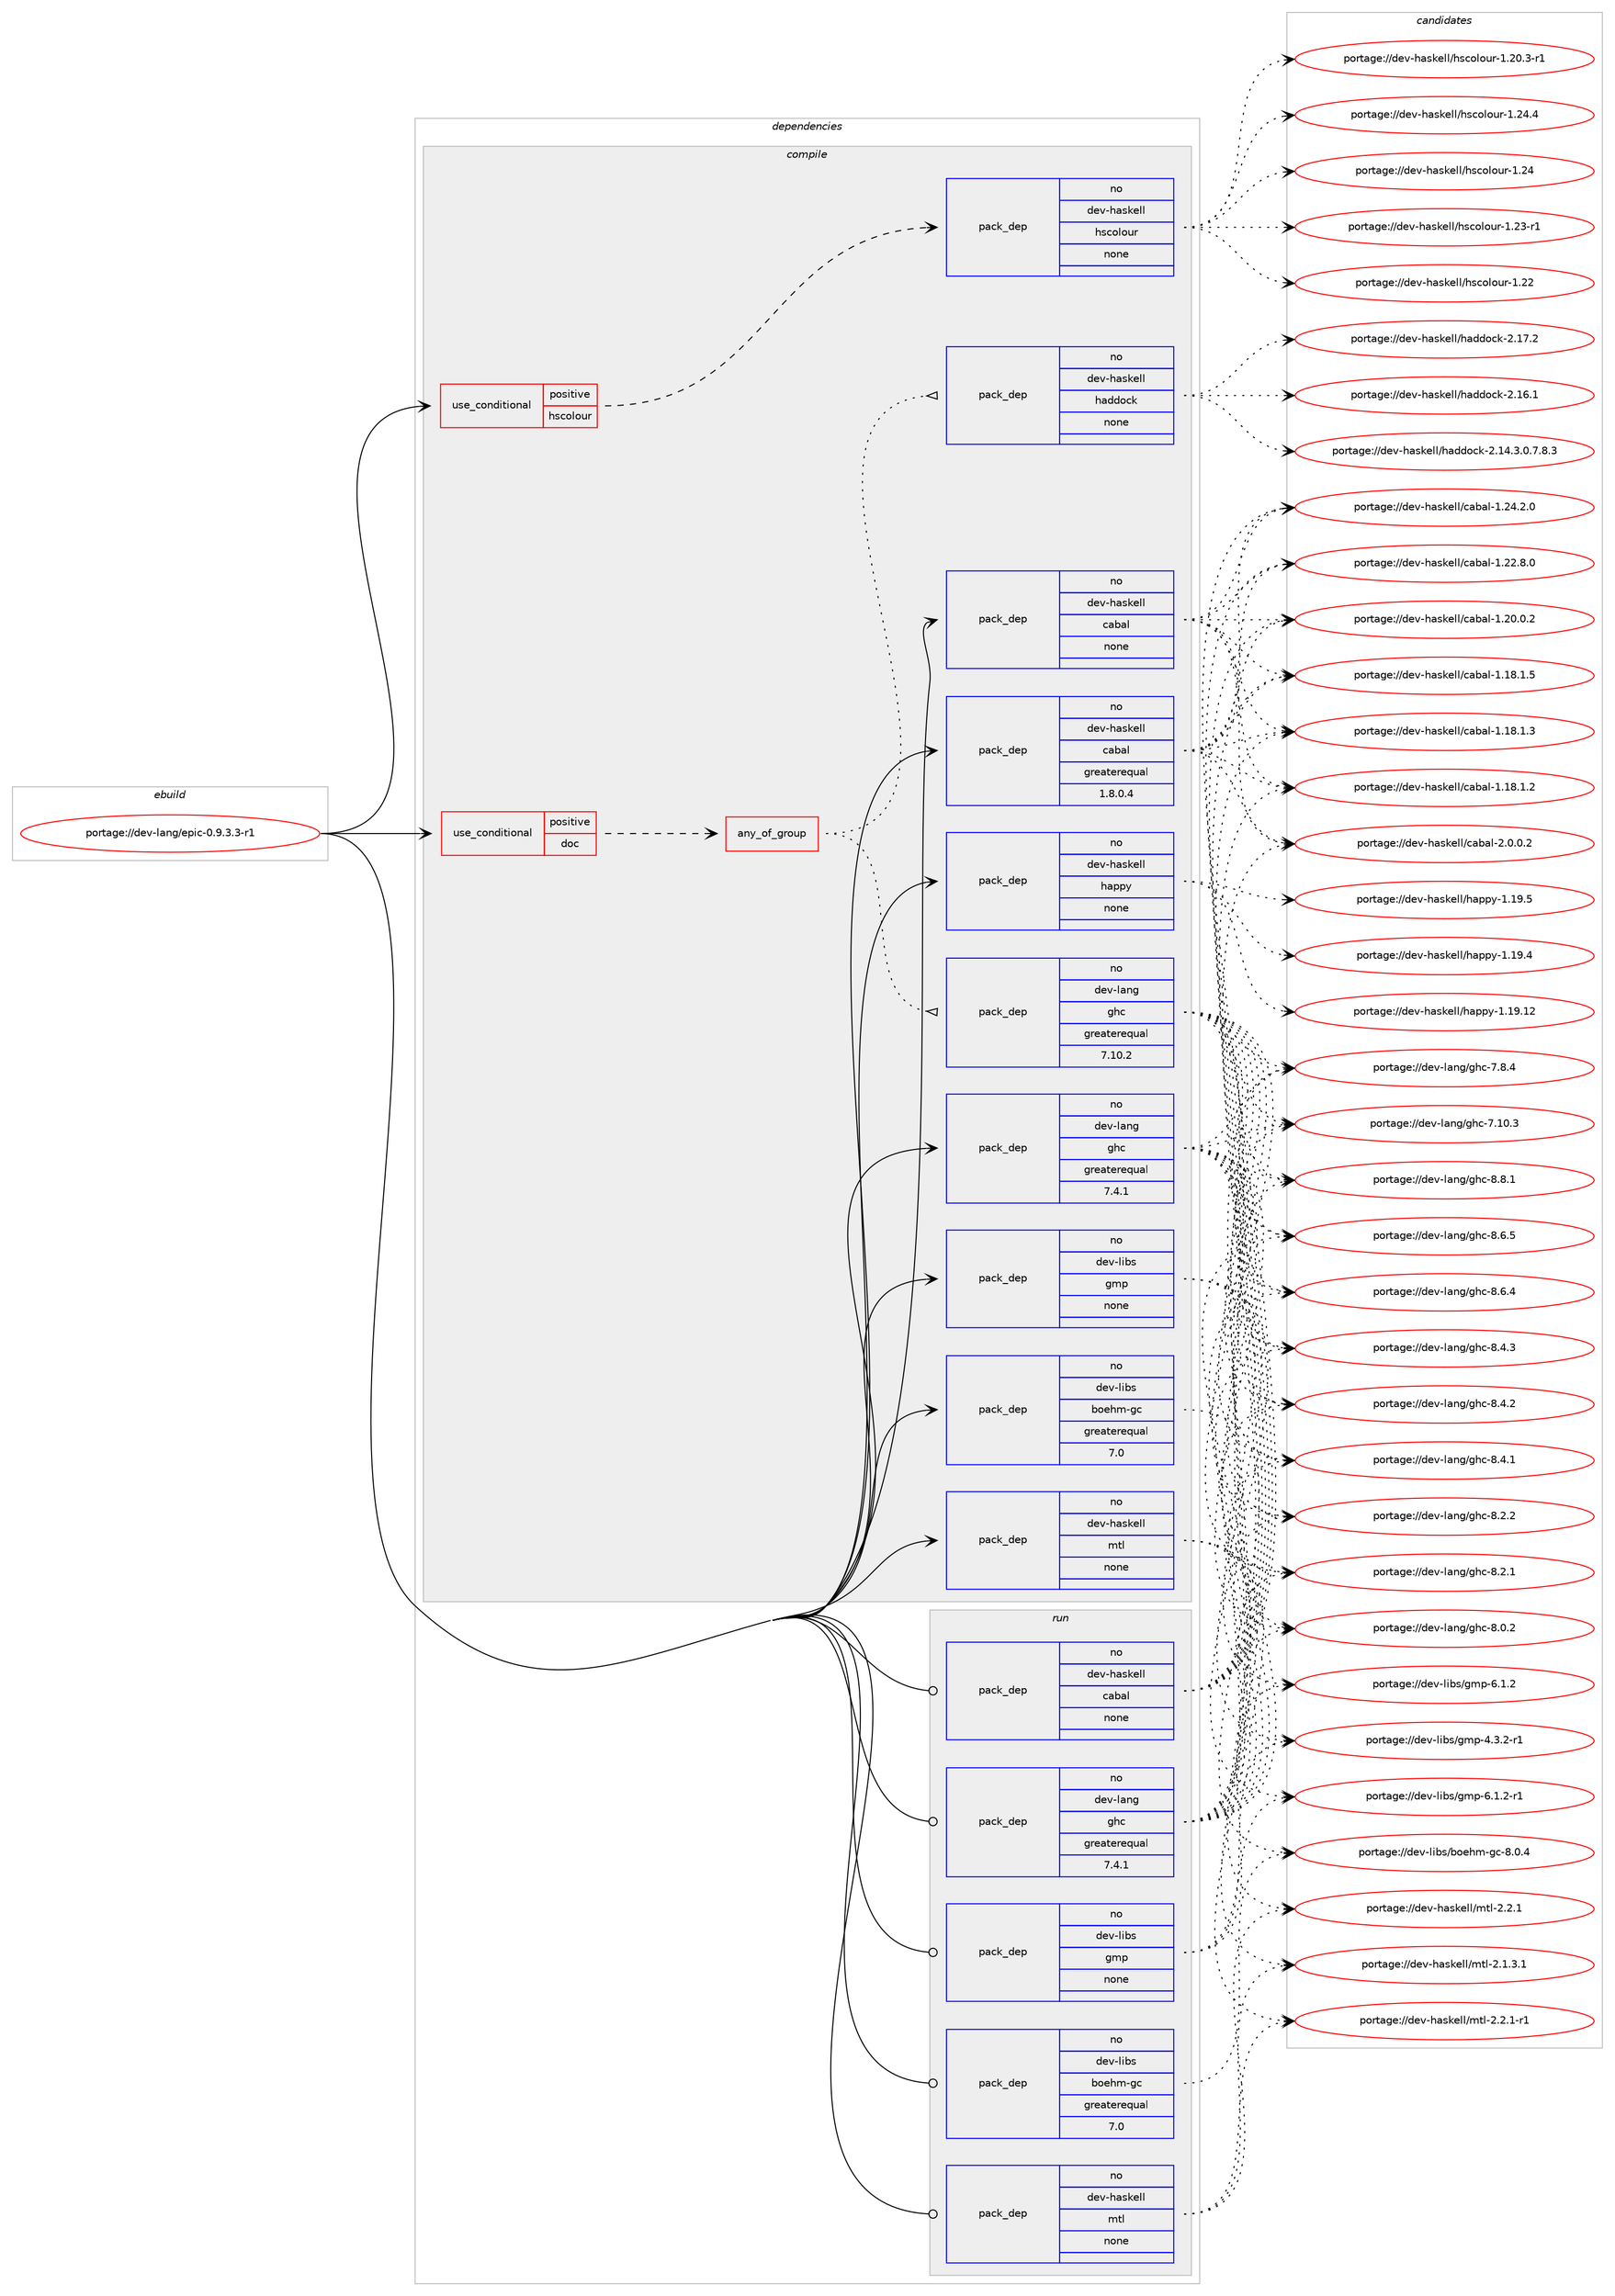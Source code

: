 digraph prolog {

# *************
# Graph options
# *************

newrank=true;
concentrate=true;
compound=true;
graph [rankdir=LR,fontname=Helvetica,fontsize=10,ranksep=1.5];#, ranksep=2.5, nodesep=0.2];
edge  [arrowhead=vee];
node  [fontname=Helvetica,fontsize=10];

# **********
# The ebuild
# **********

subgraph cluster_leftcol {
color=gray;
label=<<i>ebuild</i>>;
id [label="portage://dev-lang/epic-0.9.3.3-r1", color=red, width=4, href="../dev-lang/epic-0.9.3.3-r1.svg"];
}

# ****************
# The dependencies
# ****************

subgraph cluster_midcol {
color=gray;
label=<<i>dependencies</i>>;
subgraph cluster_compile {
fillcolor="#eeeeee";
style=filled;
label=<<i>compile</i>>;
subgraph cond128918 {
dependency524403 [label=<<TABLE BORDER="0" CELLBORDER="1" CELLSPACING="0" CELLPADDING="4"><TR><TD ROWSPAN="3" CELLPADDING="10">use_conditional</TD></TR><TR><TD>positive</TD></TR><TR><TD>doc</TD></TR></TABLE>>, shape=none, color=red];
subgraph any5347 {
dependency524404 [label=<<TABLE BORDER="0" CELLBORDER="1" CELLSPACING="0" CELLPADDING="4"><TR><TD CELLPADDING="10">any_of_group</TD></TR></TABLE>>, shape=none, color=red];subgraph pack389901 {
dependency524405 [label=<<TABLE BORDER="0" CELLBORDER="1" CELLSPACING="0" CELLPADDING="4" WIDTH="220"><TR><TD ROWSPAN="6" CELLPADDING="30">pack_dep</TD></TR><TR><TD WIDTH="110">no</TD></TR><TR><TD>dev-haskell</TD></TR><TR><TD>haddock</TD></TR><TR><TD>none</TD></TR><TR><TD></TD></TR></TABLE>>, shape=none, color=blue];
}
dependency524404:e -> dependency524405:w [weight=20,style="dotted",arrowhead="oinv"];
subgraph pack389902 {
dependency524406 [label=<<TABLE BORDER="0" CELLBORDER="1" CELLSPACING="0" CELLPADDING="4" WIDTH="220"><TR><TD ROWSPAN="6" CELLPADDING="30">pack_dep</TD></TR><TR><TD WIDTH="110">no</TD></TR><TR><TD>dev-lang</TD></TR><TR><TD>ghc</TD></TR><TR><TD>greaterequal</TD></TR><TR><TD>7.10.2</TD></TR></TABLE>>, shape=none, color=blue];
}
dependency524404:e -> dependency524406:w [weight=20,style="dotted",arrowhead="oinv"];
}
dependency524403:e -> dependency524404:w [weight=20,style="dashed",arrowhead="vee"];
}
id:e -> dependency524403:w [weight=20,style="solid",arrowhead="vee"];
subgraph cond128919 {
dependency524407 [label=<<TABLE BORDER="0" CELLBORDER="1" CELLSPACING="0" CELLPADDING="4"><TR><TD ROWSPAN="3" CELLPADDING="10">use_conditional</TD></TR><TR><TD>positive</TD></TR><TR><TD>hscolour</TD></TR></TABLE>>, shape=none, color=red];
subgraph pack389903 {
dependency524408 [label=<<TABLE BORDER="0" CELLBORDER="1" CELLSPACING="0" CELLPADDING="4" WIDTH="220"><TR><TD ROWSPAN="6" CELLPADDING="30">pack_dep</TD></TR><TR><TD WIDTH="110">no</TD></TR><TR><TD>dev-haskell</TD></TR><TR><TD>hscolour</TD></TR><TR><TD>none</TD></TR><TR><TD></TD></TR></TABLE>>, shape=none, color=blue];
}
dependency524407:e -> dependency524408:w [weight=20,style="dashed",arrowhead="vee"];
}
id:e -> dependency524407:w [weight=20,style="solid",arrowhead="vee"];
subgraph pack389904 {
dependency524409 [label=<<TABLE BORDER="0" CELLBORDER="1" CELLSPACING="0" CELLPADDING="4" WIDTH="220"><TR><TD ROWSPAN="6" CELLPADDING="30">pack_dep</TD></TR><TR><TD WIDTH="110">no</TD></TR><TR><TD>dev-haskell</TD></TR><TR><TD>cabal</TD></TR><TR><TD>greaterequal</TD></TR><TR><TD>1.8.0.4</TD></TR></TABLE>>, shape=none, color=blue];
}
id:e -> dependency524409:w [weight=20,style="solid",arrowhead="vee"];
subgraph pack389905 {
dependency524410 [label=<<TABLE BORDER="0" CELLBORDER="1" CELLSPACING="0" CELLPADDING="4" WIDTH="220"><TR><TD ROWSPAN="6" CELLPADDING="30">pack_dep</TD></TR><TR><TD WIDTH="110">no</TD></TR><TR><TD>dev-haskell</TD></TR><TR><TD>cabal</TD></TR><TR><TD>none</TD></TR><TR><TD></TD></TR></TABLE>>, shape=none, color=blue];
}
id:e -> dependency524410:w [weight=20,style="solid",arrowhead="vee"];
subgraph pack389906 {
dependency524411 [label=<<TABLE BORDER="0" CELLBORDER="1" CELLSPACING="0" CELLPADDING="4" WIDTH="220"><TR><TD ROWSPAN="6" CELLPADDING="30">pack_dep</TD></TR><TR><TD WIDTH="110">no</TD></TR><TR><TD>dev-haskell</TD></TR><TR><TD>happy</TD></TR><TR><TD>none</TD></TR><TR><TD></TD></TR></TABLE>>, shape=none, color=blue];
}
id:e -> dependency524411:w [weight=20,style="solid",arrowhead="vee"];
subgraph pack389907 {
dependency524412 [label=<<TABLE BORDER="0" CELLBORDER="1" CELLSPACING="0" CELLPADDING="4" WIDTH="220"><TR><TD ROWSPAN="6" CELLPADDING="30">pack_dep</TD></TR><TR><TD WIDTH="110">no</TD></TR><TR><TD>dev-haskell</TD></TR><TR><TD>mtl</TD></TR><TR><TD>none</TD></TR><TR><TD></TD></TR></TABLE>>, shape=none, color=blue];
}
id:e -> dependency524412:w [weight=20,style="solid",arrowhead="vee"];
subgraph pack389908 {
dependency524413 [label=<<TABLE BORDER="0" CELLBORDER="1" CELLSPACING="0" CELLPADDING="4" WIDTH="220"><TR><TD ROWSPAN="6" CELLPADDING="30">pack_dep</TD></TR><TR><TD WIDTH="110">no</TD></TR><TR><TD>dev-lang</TD></TR><TR><TD>ghc</TD></TR><TR><TD>greaterequal</TD></TR><TR><TD>7.4.1</TD></TR></TABLE>>, shape=none, color=blue];
}
id:e -> dependency524413:w [weight=20,style="solid",arrowhead="vee"];
subgraph pack389909 {
dependency524414 [label=<<TABLE BORDER="0" CELLBORDER="1" CELLSPACING="0" CELLPADDING="4" WIDTH="220"><TR><TD ROWSPAN="6" CELLPADDING="30">pack_dep</TD></TR><TR><TD WIDTH="110">no</TD></TR><TR><TD>dev-libs</TD></TR><TR><TD>boehm-gc</TD></TR><TR><TD>greaterequal</TD></TR><TR><TD>7.0</TD></TR></TABLE>>, shape=none, color=blue];
}
id:e -> dependency524414:w [weight=20,style="solid",arrowhead="vee"];
subgraph pack389910 {
dependency524415 [label=<<TABLE BORDER="0" CELLBORDER="1" CELLSPACING="0" CELLPADDING="4" WIDTH="220"><TR><TD ROWSPAN="6" CELLPADDING="30">pack_dep</TD></TR><TR><TD WIDTH="110">no</TD></TR><TR><TD>dev-libs</TD></TR><TR><TD>gmp</TD></TR><TR><TD>none</TD></TR><TR><TD></TD></TR></TABLE>>, shape=none, color=blue];
}
id:e -> dependency524415:w [weight=20,style="solid",arrowhead="vee"];
}
subgraph cluster_compileandrun {
fillcolor="#eeeeee";
style=filled;
label=<<i>compile and run</i>>;
}
subgraph cluster_run {
fillcolor="#eeeeee";
style=filled;
label=<<i>run</i>>;
subgraph pack389911 {
dependency524416 [label=<<TABLE BORDER="0" CELLBORDER="1" CELLSPACING="0" CELLPADDING="4" WIDTH="220"><TR><TD ROWSPAN="6" CELLPADDING="30">pack_dep</TD></TR><TR><TD WIDTH="110">no</TD></TR><TR><TD>dev-haskell</TD></TR><TR><TD>cabal</TD></TR><TR><TD>none</TD></TR><TR><TD></TD></TR></TABLE>>, shape=none, color=blue];
}
id:e -> dependency524416:w [weight=20,style="solid",arrowhead="odot"];
subgraph pack389912 {
dependency524417 [label=<<TABLE BORDER="0" CELLBORDER="1" CELLSPACING="0" CELLPADDING="4" WIDTH="220"><TR><TD ROWSPAN="6" CELLPADDING="30">pack_dep</TD></TR><TR><TD WIDTH="110">no</TD></TR><TR><TD>dev-haskell</TD></TR><TR><TD>mtl</TD></TR><TR><TD>none</TD></TR><TR><TD></TD></TR></TABLE>>, shape=none, color=blue];
}
id:e -> dependency524417:w [weight=20,style="solid",arrowhead="odot"];
subgraph pack389913 {
dependency524418 [label=<<TABLE BORDER="0" CELLBORDER="1" CELLSPACING="0" CELLPADDING="4" WIDTH="220"><TR><TD ROWSPAN="6" CELLPADDING="30">pack_dep</TD></TR><TR><TD WIDTH="110">no</TD></TR><TR><TD>dev-lang</TD></TR><TR><TD>ghc</TD></TR><TR><TD>greaterequal</TD></TR><TR><TD>7.4.1</TD></TR></TABLE>>, shape=none, color=blue];
}
id:e -> dependency524418:w [weight=20,style="solid",arrowhead="odot"];
subgraph pack389914 {
dependency524419 [label=<<TABLE BORDER="0" CELLBORDER="1" CELLSPACING="0" CELLPADDING="4" WIDTH="220"><TR><TD ROWSPAN="6" CELLPADDING="30">pack_dep</TD></TR><TR><TD WIDTH="110">no</TD></TR><TR><TD>dev-libs</TD></TR><TR><TD>boehm-gc</TD></TR><TR><TD>greaterequal</TD></TR><TR><TD>7.0</TD></TR></TABLE>>, shape=none, color=blue];
}
id:e -> dependency524419:w [weight=20,style="solid",arrowhead="odot"];
subgraph pack389915 {
dependency524420 [label=<<TABLE BORDER="0" CELLBORDER="1" CELLSPACING="0" CELLPADDING="4" WIDTH="220"><TR><TD ROWSPAN="6" CELLPADDING="30">pack_dep</TD></TR><TR><TD WIDTH="110">no</TD></TR><TR><TD>dev-libs</TD></TR><TR><TD>gmp</TD></TR><TR><TD>none</TD></TR><TR><TD></TD></TR></TABLE>>, shape=none, color=blue];
}
id:e -> dependency524420:w [weight=20,style="solid",arrowhead="odot"];
}
}

# **************
# The candidates
# **************

subgraph cluster_choices {
rank=same;
color=gray;
label=<<i>candidates</i>>;

subgraph choice389901 {
color=black;
nodesep=1;
choice100101118451049711510710110810847104971001001119910745504649554650 [label="portage://dev-haskell/haddock-2.17.2", color=red, width=4,href="../dev-haskell/haddock-2.17.2.svg"];
choice100101118451049711510710110810847104971001001119910745504649544649 [label="portage://dev-haskell/haddock-2.16.1", color=red, width=4,href="../dev-haskell/haddock-2.16.1.svg"];
choice1001011184510497115107101108108471049710010011199107455046495246514648465546564651 [label="portage://dev-haskell/haddock-2.14.3.0.7.8.3", color=red, width=4,href="../dev-haskell/haddock-2.14.3.0.7.8.3.svg"];
dependency524405:e -> choice100101118451049711510710110810847104971001001119910745504649554650:w [style=dotted,weight="100"];
dependency524405:e -> choice100101118451049711510710110810847104971001001119910745504649544649:w [style=dotted,weight="100"];
dependency524405:e -> choice1001011184510497115107101108108471049710010011199107455046495246514648465546564651:w [style=dotted,weight="100"];
}
subgraph choice389902 {
color=black;
nodesep=1;
choice10010111845108971101034710310499455646564649 [label="portage://dev-lang/ghc-8.8.1", color=red, width=4,href="../dev-lang/ghc-8.8.1.svg"];
choice10010111845108971101034710310499455646544653 [label="portage://dev-lang/ghc-8.6.5", color=red, width=4,href="../dev-lang/ghc-8.6.5.svg"];
choice10010111845108971101034710310499455646544652 [label="portage://dev-lang/ghc-8.6.4", color=red, width=4,href="../dev-lang/ghc-8.6.4.svg"];
choice10010111845108971101034710310499455646524651 [label="portage://dev-lang/ghc-8.4.3", color=red, width=4,href="../dev-lang/ghc-8.4.3.svg"];
choice10010111845108971101034710310499455646524650 [label="portage://dev-lang/ghc-8.4.2", color=red, width=4,href="../dev-lang/ghc-8.4.2.svg"];
choice10010111845108971101034710310499455646524649 [label="portage://dev-lang/ghc-8.4.1", color=red, width=4,href="../dev-lang/ghc-8.4.1.svg"];
choice10010111845108971101034710310499455646504650 [label="portage://dev-lang/ghc-8.2.2", color=red, width=4,href="../dev-lang/ghc-8.2.2.svg"];
choice10010111845108971101034710310499455646504649 [label="portage://dev-lang/ghc-8.2.1", color=red, width=4,href="../dev-lang/ghc-8.2.1.svg"];
choice10010111845108971101034710310499455646484650 [label="portage://dev-lang/ghc-8.0.2", color=red, width=4,href="../dev-lang/ghc-8.0.2.svg"];
choice10010111845108971101034710310499455546564652 [label="portage://dev-lang/ghc-7.8.4", color=red, width=4,href="../dev-lang/ghc-7.8.4.svg"];
choice1001011184510897110103471031049945554649484651 [label="portage://dev-lang/ghc-7.10.3", color=red, width=4,href="../dev-lang/ghc-7.10.3.svg"];
dependency524406:e -> choice10010111845108971101034710310499455646564649:w [style=dotted,weight="100"];
dependency524406:e -> choice10010111845108971101034710310499455646544653:w [style=dotted,weight="100"];
dependency524406:e -> choice10010111845108971101034710310499455646544652:w [style=dotted,weight="100"];
dependency524406:e -> choice10010111845108971101034710310499455646524651:w [style=dotted,weight="100"];
dependency524406:e -> choice10010111845108971101034710310499455646524650:w [style=dotted,weight="100"];
dependency524406:e -> choice10010111845108971101034710310499455646524649:w [style=dotted,weight="100"];
dependency524406:e -> choice10010111845108971101034710310499455646504650:w [style=dotted,weight="100"];
dependency524406:e -> choice10010111845108971101034710310499455646504649:w [style=dotted,weight="100"];
dependency524406:e -> choice10010111845108971101034710310499455646484650:w [style=dotted,weight="100"];
dependency524406:e -> choice10010111845108971101034710310499455546564652:w [style=dotted,weight="100"];
dependency524406:e -> choice1001011184510897110103471031049945554649484651:w [style=dotted,weight="100"];
}
subgraph choice389903 {
color=black;
nodesep=1;
choice1001011184510497115107101108108471041159911110811111711445494650524652 [label="portage://dev-haskell/hscolour-1.24.4", color=red, width=4,href="../dev-haskell/hscolour-1.24.4.svg"];
choice100101118451049711510710110810847104115991111081111171144549465052 [label="portage://dev-haskell/hscolour-1.24", color=red, width=4,href="../dev-haskell/hscolour-1.24.svg"];
choice1001011184510497115107101108108471041159911110811111711445494650514511449 [label="portage://dev-haskell/hscolour-1.23-r1", color=red, width=4,href="../dev-haskell/hscolour-1.23-r1.svg"];
choice100101118451049711510710110810847104115991111081111171144549465050 [label="portage://dev-haskell/hscolour-1.22", color=red, width=4,href="../dev-haskell/hscolour-1.22.svg"];
choice10010111845104971151071011081084710411599111108111117114454946504846514511449 [label="portage://dev-haskell/hscolour-1.20.3-r1", color=red, width=4,href="../dev-haskell/hscolour-1.20.3-r1.svg"];
dependency524408:e -> choice1001011184510497115107101108108471041159911110811111711445494650524652:w [style=dotted,weight="100"];
dependency524408:e -> choice100101118451049711510710110810847104115991111081111171144549465052:w [style=dotted,weight="100"];
dependency524408:e -> choice1001011184510497115107101108108471041159911110811111711445494650514511449:w [style=dotted,weight="100"];
dependency524408:e -> choice100101118451049711510710110810847104115991111081111171144549465050:w [style=dotted,weight="100"];
dependency524408:e -> choice10010111845104971151071011081084710411599111108111117114454946504846514511449:w [style=dotted,weight="100"];
}
subgraph choice389904 {
color=black;
nodesep=1;
choice100101118451049711510710110810847999798971084550464846484650 [label="portage://dev-haskell/cabal-2.0.0.2", color=red, width=4,href="../dev-haskell/cabal-2.0.0.2.svg"];
choice10010111845104971151071011081084799979897108454946505246504648 [label="portage://dev-haskell/cabal-1.24.2.0", color=red, width=4,href="../dev-haskell/cabal-1.24.2.0.svg"];
choice10010111845104971151071011081084799979897108454946505046564648 [label="portage://dev-haskell/cabal-1.22.8.0", color=red, width=4,href="../dev-haskell/cabal-1.22.8.0.svg"];
choice10010111845104971151071011081084799979897108454946504846484650 [label="portage://dev-haskell/cabal-1.20.0.2", color=red, width=4,href="../dev-haskell/cabal-1.20.0.2.svg"];
choice10010111845104971151071011081084799979897108454946495646494653 [label="portage://dev-haskell/cabal-1.18.1.5", color=red, width=4,href="../dev-haskell/cabal-1.18.1.5.svg"];
choice10010111845104971151071011081084799979897108454946495646494651 [label="portage://dev-haskell/cabal-1.18.1.3", color=red, width=4,href="../dev-haskell/cabal-1.18.1.3.svg"];
choice10010111845104971151071011081084799979897108454946495646494650 [label="portage://dev-haskell/cabal-1.18.1.2", color=red, width=4,href="../dev-haskell/cabal-1.18.1.2.svg"];
dependency524409:e -> choice100101118451049711510710110810847999798971084550464846484650:w [style=dotted,weight="100"];
dependency524409:e -> choice10010111845104971151071011081084799979897108454946505246504648:w [style=dotted,weight="100"];
dependency524409:e -> choice10010111845104971151071011081084799979897108454946505046564648:w [style=dotted,weight="100"];
dependency524409:e -> choice10010111845104971151071011081084799979897108454946504846484650:w [style=dotted,weight="100"];
dependency524409:e -> choice10010111845104971151071011081084799979897108454946495646494653:w [style=dotted,weight="100"];
dependency524409:e -> choice10010111845104971151071011081084799979897108454946495646494651:w [style=dotted,weight="100"];
dependency524409:e -> choice10010111845104971151071011081084799979897108454946495646494650:w [style=dotted,weight="100"];
}
subgraph choice389905 {
color=black;
nodesep=1;
choice100101118451049711510710110810847999798971084550464846484650 [label="portage://dev-haskell/cabal-2.0.0.2", color=red, width=4,href="../dev-haskell/cabal-2.0.0.2.svg"];
choice10010111845104971151071011081084799979897108454946505246504648 [label="portage://dev-haskell/cabal-1.24.2.0", color=red, width=4,href="../dev-haskell/cabal-1.24.2.0.svg"];
choice10010111845104971151071011081084799979897108454946505046564648 [label="portage://dev-haskell/cabal-1.22.8.0", color=red, width=4,href="../dev-haskell/cabal-1.22.8.0.svg"];
choice10010111845104971151071011081084799979897108454946504846484650 [label="portage://dev-haskell/cabal-1.20.0.2", color=red, width=4,href="../dev-haskell/cabal-1.20.0.2.svg"];
choice10010111845104971151071011081084799979897108454946495646494653 [label="portage://dev-haskell/cabal-1.18.1.5", color=red, width=4,href="../dev-haskell/cabal-1.18.1.5.svg"];
choice10010111845104971151071011081084799979897108454946495646494651 [label="portage://dev-haskell/cabal-1.18.1.3", color=red, width=4,href="../dev-haskell/cabal-1.18.1.3.svg"];
choice10010111845104971151071011081084799979897108454946495646494650 [label="portage://dev-haskell/cabal-1.18.1.2", color=red, width=4,href="../dev-haskell/cabal-1.18.1.2.svg"];
dependency524410:e -> choice100101118451049711510710110810847999798971084550464846484650:w [style=dotted,weight="100"];
dependency524410:e -> choice10010111845104971151071011081084799979897108454946505246504648:w [style=dotted,weight="100"];
dependency524410:e -> choice10010111845104971151071011081084799979897108454946505046564648:w [style=dotted,weight="100"];
dependency524410:e -> choice10010111845104971151071011081084799979897108454946504846484650:w [style=dotted,weight="100"];
dependency524410:e -> choice10010111845104971151071011081084799979897108454946495646494653:w [style=dotted,weight="100"];
dependency524410:e -> choice10010111845104971151071011081084799979897108454946495646494651:w [style=dotted,weight="100"];
dependency524410:e -> choice10010111845104971151071011081084799979897108454946495646494650:w [style=dotted,weight="100"];
}
subgraph choice389906 {
color=black;
nodesep=1;
choice1001011184510497115107101108108471049711211212145494649574653 [label="portage://dev-haskell/happy-1.19.5", color=red, width=4,href="../dev-haskell/happy-1.19.5.svg"];
choice1001011184510497115107101108108471049711211212145494649574652 [label="portage://dev-haskell/happy-1.19.4", color=red, width=4,href="../dev-haskell/happy-1.19.4.svg"];
choice100101118451049711510710110810847104971121121214549464957464950 [label="portage://dev-haskell/happy-1.19.12", color=red, width=4,href="../dev-haskell/happy-1.19.12.svg"];
dependency524411:e -> choice1001011184510497115107101108108471049711211212145494649574653:w [style=dotted,weight="100"];
dependency524411:e -> choice1001011184510497115107101108108471049711211212145494649574652:w [style=dotted,weight="100"];
dependency524411:e -> choice100101118451049711510710110810847104971121121214549464957464950:w [style=dotted,weight="100"];
}
subgraph choice389907 {
color=black;
nodesep=1;
choice1001011184510497115107101108108471091161084550465046494511449 [label="portage://dev-haskell/mtl-2.2.1-r1", color=red, width=4,href="../dev-haskell/mtl-2.2.1-r1.svg"];
choice100101118451049711510710110810847109116108455046504649 [label="portage://dev-haskell/mtl-2.2.1", color=red, width=4,href="../dev-haskell/mtl-2.2.1.svg"];
choice1001011184510497115107101108108471091161084550464946514649 [label="portage://dev-haskell/mtl-2.1.3.1", color=red, width=4,href="../dev-haskell/mtl-2.1.3.1.svg"];
dependency524412:e -> choice1001011184510497115107101108108471091161084550465046494511449:w [style=dotted,weight="100"];
dependency524412:e -> choice100101118451049711510710110810847109116108455046504649:w [style=dotted,weight="100"];
dependency524412:e -> choice1001011184510497115107101108108471091161084550464946514649:w [style=dotted,weight="100"];
}
subgraph choice389908 {
color=black;
nodesep=1;
choice10010111845108971101034710310499455646564649 [label="portage://dev-lang/ghc-8.8.1", color=red, width=4,href="../dev-lang/ghc-8.8.1.svg"];
choice10010111845108971101034710310499455646544653 [label="portage://dev-lang/ghc-8.6.5", color=red, width=4,href="../dev-lang/ghc-8.6.5.svg"];
choice10010111845108971101034710310499455646544652 [label="portage://dev-lang/ghc-8.6.4", color=red, width=4,href="../dev-lang/ghc-8.6.4.svg"];
choice10010111845108971101034710310499455646524651 [label="portage://dev-lang/ghc-8.4.3", color=red, width=4,href="../dev-lang/ghc-8.4.3.svg"];
choice10010111845108971101034710310499455646524650 [label="portage://dev-lang/ghc-8.4.2", color=red, width=4,href="../dev-lang/ghc-8.4.2.svg"];
choice10010111845108971101034710310499455646524649 [label="portage://dev-lang/ghc-8.4.1", color=red, width=4,href="../dev-lang/ghc-8.4.1.svg"];
choice10010111845108971101034710310499455646504650 [label="portage://dev-lang/ghc-8.2.2", color=red, width=4,href="../dev-lang/ghc-8.2.2.svg"];
choice10010111845108971101034710310499455646504649 [label="portage://dev-lang/ghc-8.2.1", color=red, width=4,href="../dev-lang/ghc-8.2.1.svg"];
choice10010111845108971101034710310499455646484650 [label="portage://dev-lang/ghc-8.0.2", color=red, width=4,href="../dev-lang/ghc-8.0.2.svg"];
choice10010111845108971101034710310499455546564652 [label="portage://dev-lang/ghc-7.8.4", color=red, width=4,href="../dev-lang/ghc-7.8.4.svg"];
choice1001011184510897110103471031049945554649484651 [label="portage://dev-lang/ghc-7.10.3", color=red, width=4,href="../dev-lang/ghc-7.10.3.svg"];
dependency524413:e -> choice10010111845108971101034710310499455646564649:w [style=dotted,weight="100"];
dependency524413:e -> choice10010111845108971101034710310499455646544653:w [style=dotted,weight="100"];
dependency524413:e -> choice10010111845108971101034710310499455646544652:w [style=dotted,weight="100"];
dependency524413:e -> choice10010111845108971101034710310499455646524651:w [style=dotted,weight="100"];
dependency524413:e -> choice10010111845108971101034710310499455646524650:w [style=dotted,weight="100"];
dependency524413:e -> choice10010111845108971101034710310499455646524649:w [style=dotted,weight="100"];
dependency524413:e -> choice10010111845108971101034710310499455646504650:w [style=dotted,weight="100"];
dependency524413:e -> choice10010111845108971101034710310499455646504649:w [style=dotted,weight="100"];
dependency524413:e -> choice10010111845108971101034710310499455646484650:w [style=dotted,weight="100"];
dependency524413:e -> choice10010111845108971101034710310499455546564652:w [style=dotted,weight="100"];
dependency524413:e -> choice1001011184510897110103471031049945554649484651:w [style=dotted,weight="100"];
}
subgraph choice389909 {
color=black;
nodesep=1;
choice100101118451081059811547981111011041094510399455646484652 [label="portage://dev-libs/boehm-gc-8.0.4", color=red, width=4,href="../dev-libs/boehm-gc-8.0.4.svg"];
dependency524414:e -> choice100101118451081059811547981111011041094510399455646484652:w [style=dotted,weight="100"];
}
subgraph choice389910 {
color=black;
nodesep=1;
choice1001011184510810598115471031091124554464946504511449 [label="portage://dev-libs/gmp-6.1.2-r1", color=red, width=4,href="../dev-libs/gmp-6.1.2-r1.svg"];
choice100101118451081059811547103109112455446494650 [label="portage://dev-libs/gmp-6.1.2", color=red, width=4,href="../dev-libs/gmp-6.1.2.svg"];
choice1001011184510810598115471031091124552465146504511449 [label="portage://dev-libs/gmp-4.3.2-r1", color=red, width=4,href="../dev-libs/gmp-4.3.2-r1.svg"];
dependency524415:e -> choice1001011184510810598115471031091124554464946504511449:w [style=dotted,weight="100"];
dependency524415:e -> choice100101118451081059811547103109112455446494650:w [style=dotted,weight="100"];
dependency524415:e -> choice1001011184510810598115471031091124552465146504511449:w [style=dotted,weight="100"];
}
subgraph choice389911 {
color=black;
nodesep=1;
choice100101118451049711510710110810847999798971084550464846484650 [label="portage://dev-haskell/cabal-2.0.0.2", color=red, width=4,href="../dev-haskell/cabal-2.0.0.2.svg"];
choice10010111845104971151071011081084799979897108454946505246504648 [label="portage://dev-haskell/cabal-1.24.2.0", color=red, width=4,href="../dev-haskell/cabal-1.24.2.0.svg"];
choice10010111845104971151071011081084799979897108454946505046564648 [label="portage://dev-haskell/cabal-1.22.8.0", color=red, width=4,href="../dev-haskell/cabal-1.22.8.0.svg"];
choice10010111845104971151071011081084799979897108454946504846484650 [label="portage://dev-haskell/cabal-1.20.0.2", color=red, width=4,href="../dev-haskell/cabal-1.20.0.2.svg"];
choice10010111845104971151071011081084799979897108454946495646494653 [label="portage://dev-haskell/cabal-1.18.1.5", color=red, width=4,href="../dev-haskell/cabal-1.18.1.5.svg"];
choice10010111845104971151071011081084799979897108454946495646494651 [label="portage://dev-haskell/cabal-1.18.1.3", color=red, width=4,href="../dev-haskell/cabal-1.18.1.3.svg"];
choice10010111845104971151071011081084799979897108454946495646494650 [label="portage://dev-haskell/cabal-1.18.1.2", color=red, width=4,href="../dev-haskell/cabal-1.18.1.2.svg"];
dependency524416:e -> choice100101118451049711510710110810847999798971084550464846484650:w [style=dotted,weight="100"];
dependency524416:e -> choice10010111845104971151071011081084799979897108454946505246504648:w [style=dotted,weight="100"];
dependency524416:e -> choice10010111845104971151071011081084799979897108454946505046564648:w [style=dotted,weight="100"];
dependency524416:e -> choice10010111845104971151071011081084799979897108454946504846484650:w [style=dotted,weight="100"];
dependency524416:e -> choice10010111845104971151071011081084799979897108454946495646494653:w [style=dotted,weight="100"];
dependency524416:e -> choice10010111845104971151071011081084799979897108454946495646494651:w [style=dotted,weight="100"];
dependency524416:e -> choice10010111845104971151071011081084799979897108454946495646494650:w [style=dotted,weight="100"];
}
subgraph choice389912 {
color=black;
nodesep=1;
choice1001011184510497115107101108108471091161084550465046494511449 [label="portage://dev-haskell/mtl-2.2.1-r1", color=red, width=4,href="../dev-haskell/mtl-2.2.1-r1.svg"];
choice100101118451049711510710110810847109116108455046504649 [label="portage://dev-haskell/mtl-2.2.1", color=red, width=4,href="../dev-haskell/mtl-2.2.1.svg"];
choice1001011184510497115107101108108471091161084550464946514649 [label="portage://dev-haskell/mtl-2.1.3.1", color=red, width=4,href="../dev-haskell/mtl-2.1.3.1.svg"];
dependency524417:e -> choice1001011184510497115107101108108471091161084550465046494511449:w [style=dotted,weight="100"];
dependency524417:e -> choice100101118451049711510710110810847109116108455046504649:w [style=dotted,weight="100"];
dependency524417:e -> choice1001011184510497115107101108108471091161084550464946514649:w [style=dotted,weight="100"];
}
subgraph choice389913 {
color=black;
nodesep=1;
choice10010111845108971101034710310499455646564649 [label="portage://dev-lang/ghc-8.8.1", color=red, width=4,href="../dev-lang/ghc-8.8.1.svg"];
choice10010111845108971101034710310499455646544653 [label="portage://dev-lang/ghc-8.6.5", color=red, width=4,href="../dev-lang/ghc-8.6.5.svg"];
choice10010111845108971101034710310499455646544652 [label="portage://dev-lang/ghc-8.6.4", color=red, width=4,href="../dev-lang/ghc-8.6.4.svg"];
choice10010111845108971101034710310499455646524651 [label="portage://dev-lang/ghc-8.4.3", color=red, width=4,href="../dev-lang/ghc-8.4.3.svg"];
choice10010111845108971101034710310499455646524650 [label="portage://dev-lang/ghc-8.4.2", color=red, width=4,href="../dev-lang/ghc-8.4.2.svg"];
choice10010111845108971101034710310499455646524649 [label="portage://dev-lang/ghc-8.4.1", color=red, width=4,href="../dev-lang/ghc-8.4.1.svg"];
choice10010111845108971101034710310499455646504650 [label="portage://dev-lang/ghc-8.2.2", color=red, width=4,href="../dev-lang/ghc-8.2.2.svg"];
choice10010111845108971101034710310499455646504649 [label="portage://dev-lang/ghc-8.2.1", color=red, width=4,href="../dev-lang/ghc-8.2.1.svg"];
choice10010111845108971101034710310499455646484650 [label="portage://dev-lang/ghc-8.0.2", color=red, width=4,href="../dev-lang/ghc-8.0.2.svg"];
choice10010111845108971101034710310499455546564652 [label="portage://dev-lang/ghc-7.8.4", color=red, width=4,href="../dev-lang/ghc-7.8.4.svg"];
choice1001011184510897110103471031049945554649484651 [label="portage://dev-lang/ghc-7.10.3", color=red, width=4,href="../dev-lang/ghc-7.10.3.svg"];
dependency524418:e -> choice10010111845108971101034710310499455646564649:w [style=dotted,weight="100"];
dependency524418:e -> choice10010111845108971101034710310499455646544653:w [style=dotted,weight="100"];
dependency524418:e -> choice10010111845108971101034710310499455646544652:w [style=dotted,weight="100"];
dependency524418:e -> choice10010111845108971101034710310499455646524651:w [style=dotted,weight="100"];
dependency524418:e -> choice10010111845108971101034710310499455646524650:w [style=dotted,weight="100"];
dependency524418:e -> choice10010111845108971101034710310499455646524649:w [style=dotted,weight="100"];
dependency524418:e -> choice10010111845108971101034710310499455646504650:w [style=dotted,weight="100"];
dependency524418:e -> choice10010111845108971101034710310499455646504649:w [style=dotted,weight="100"];
dependency524418:e -> choice10010111845108971101034710310499455646484650:w [style=dotted,weight="100"];
dependency524418:e -> choice10010111845108971101034710310499455546564652:w [style=dotted,weight="100"];
dependency524418:e -> choice1001011184510897110103471031049945554649484651:w [style=dotted,weight="100"];
}
subgraph choice389914 {
color=black;
nodesep=1;
choice100101118451081059811547981111011041094510399455646484652 [label="portage://dev-libs/boehm-gc-8.0.4", color=red, width=4,href="../dev-libs/boehm-gc-8.0.4.svg"];
dependency524419:e -> choice100101118451081059811547981111011041094510399455646484652:w [style=dotted,weight="100"];
}
subgraph choice389915 {
color=black;
nodesep=1;
choice1001011184510810598115471031091124554464946504511449 [label="portage://dev-libs/gmp-6.1.2-r1", color=red, width=4,href="../dev-libs/gmp-6.1.2-r1.svg"];
choice100101118451081059811547103109112455446494650 [label="portage://dev-libs/gmp-6.1.2", color=red, width=4,href="../dev-libs/gmp-6.1.2.svg"];
choice1001011184510810598115471031091124552465146504511449 [label="portage://dev-libs/gmp-4.3.2-r1", color=red, width=4,href="../dev-libs/gmp-4.3.2-r1.svg"];
dependency524420:e -> choice1001011184510810598115471031091124554464946504511449:w [style=dotted,weight="100"];
dependency524420:e -> choice100101118451081059811547103109112455446494650:w [style=dotted,weight="100"];
dependency524420:e -> choice1001011184510810598115471031091124552465146504511449:w [style=dotted,weight="100"];
}
}

}
